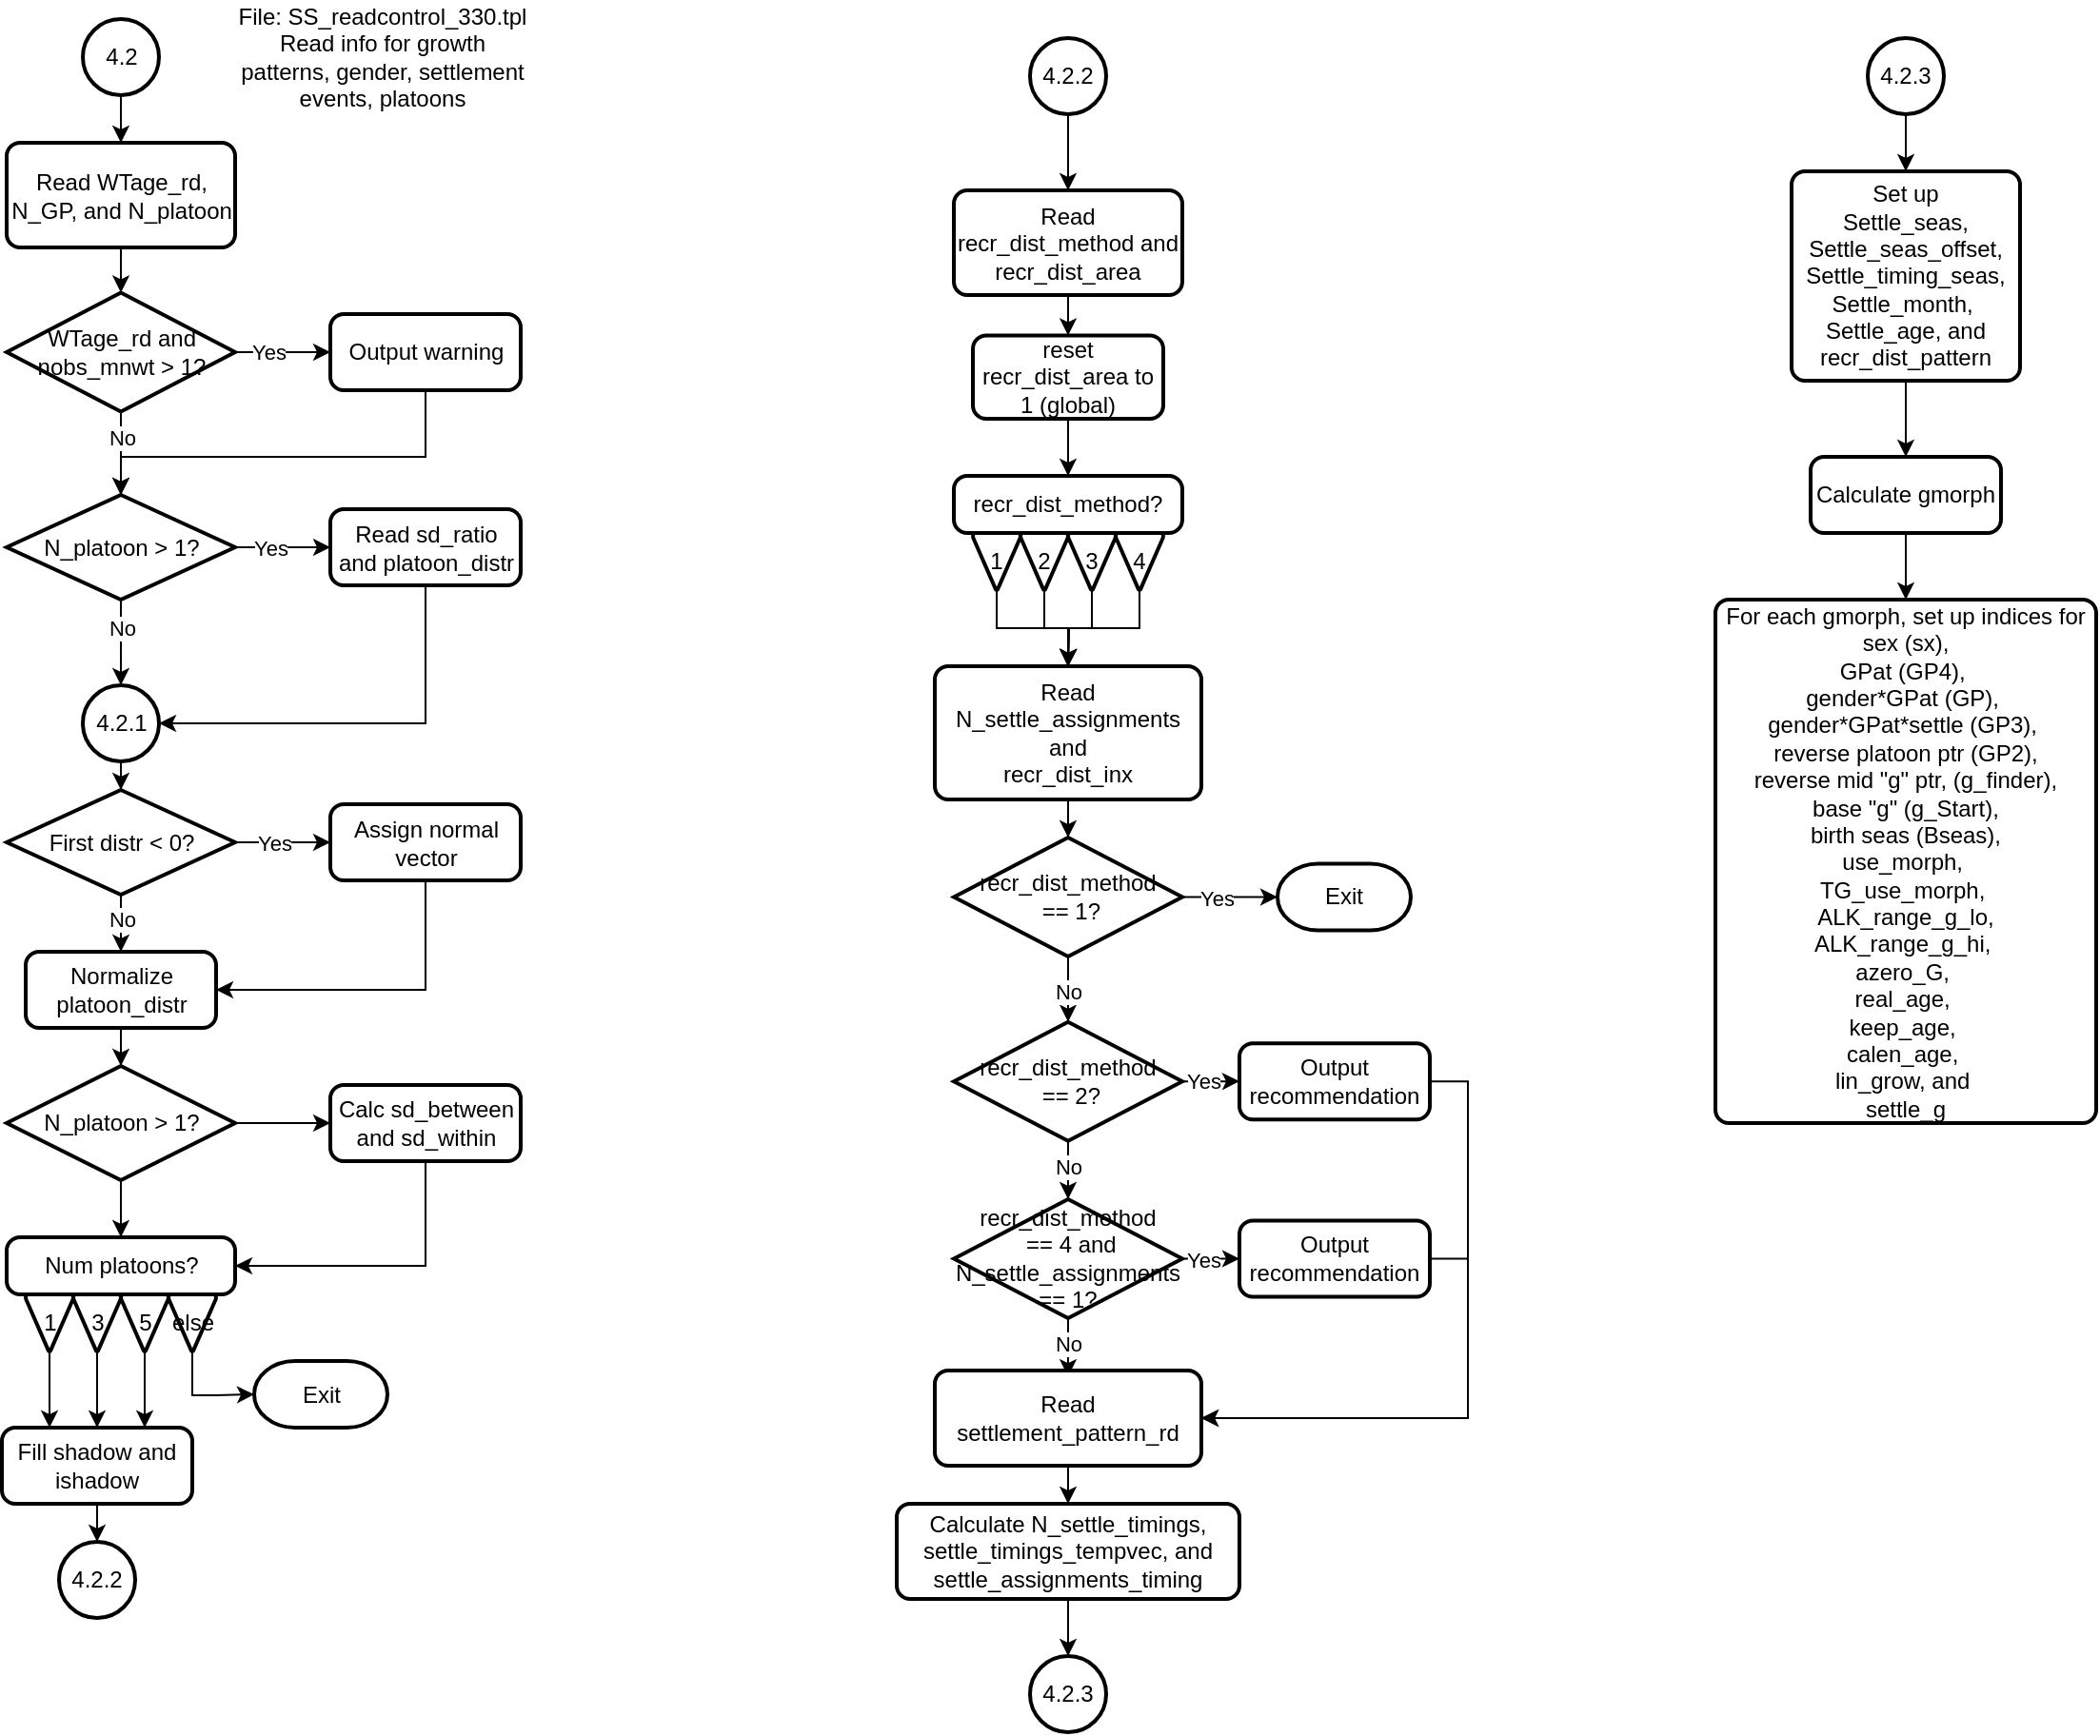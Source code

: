<mxfile version="13.9.9" type="device"><diagram id="pMQ_ktxbFYmPSP1dJz-g" name="Page-1"><mxGraphModel dx="236" dy="666" grid="1" gridSize="10" guides="1" tooltips="1" connect="1" arrows="1" fold="1" page="1" pageScale="1" pageWidth="850" pageHeight="1100" math="0" shadow="0"><root><mxCell id="0"/><mxCell id="1" parent="0"/><mxCell id="Vbi4pslGeBAqd3L0RzVf-1" style="edgeStyle=orthogonalEdgeStyle;rounded=0;orthogonalLoop=1;jettySize=auto;html=1;entryX=0.5;entryY=0;entryDx=0;entryDy=0;entryPerimeter=0;" parent="1" source="Vbi4pslGeBAqd3L0RzVf-2" target="Vbi4pslGeBAqd3L0RzVf-7" edge="1"><mxGeometry relative="1" as="geometry"/></mxCell><mxCell id="Vbi4pslGeBAqd3L0RzVf-2" value="Read WTage_rd, N_GP, and N_platoon" style="rounded=1;whiteSpace=wrap;html=1;absoluteArcSize=1;arcSize=14;strokeWidth=2;" parent="1" vertex="1"><mxGeometry x="922.5" y="215" width="120" height="55" as="geometry"/></mxCell><mxCell id="Vbi4pslGeBAqd3L0RzVf-3" style="edgeStyle=orthogonalEdgeStyle;rounded=0;orthogonalLoop=1;jettySize=auto;html=1;entryX=0;entryY=0.5;entryDx=0;entryDy=0;" parent="1" source="Vbi4pslGeBAqd3L0RzVf-7" target="Vbi4pslGeBAqd3L0RzVf-9" edge="1"><mxGeometry relative="1" as="geometry"/></mxCell><mxCell id="Vbi4pslGeBAqd3L0RzVf-4" value="Yes" style="edgeLabel;html=1;align=center;verticalAlign=middle;resizable=0;points=[];" parent="Vbi4pslGeBAqd3L0RzVf-3" vertex="1" connectable="0"><mxGeometry x="-0.297" relative="1" as="geometry"><mxPoint as="offset"/></mxGeometry></mxCell><mxCell id="Vbi4pslGeBAqd3L0RzVf-5" style="edgeStyle=orthogonalEdgeStyle;rounded=0;orthogonalLoop=1;jettySize=auto;html=1;" parent="1" source="Vbi4pslGeBAqd3L0RzVf-7" target="Vbi4pslGeBAqd3L0RzVf-14" edge="1"><mxGeometry relative="1" as="geometry"/></mxCell><mxCell id="Vbi4pslGeBAqd3L0RzVf-6" value="No" style="edgeLabel;html=1;align=center;verticalAlign=middle;resizable=0;points=[];" parent="Vbi4pslGeBAqd3L0RzVf-5" vertex="1" connectable="0"><mxGeometry x="0.158" y="-6" relative="1" as="geometry"><mxPoint x="6" y="-11.58" as="offset"/></mxGeometry></mxCell><mxCell id="Vbi4pslGeBAqd3L0RzVf-7" value="&lt;span&gt;WTage_rd and nobs_mnwt &amp;gt; 1?&lt;/span&gt;" style="strokeWidth=2;html=1;shape=mxgraph.flowchart.decision;whiteSpace=wrap;" parent="1" vertex="1"><mxGeometry x="922.5" y="293.75" width="120" height="62.5" as="geometry"/></mxCell><mxCell id="Vbi4pslGeBAqd3L0RzVf-8" style="edgeStyle=orthogonalEdgeStyle;rounded=0;orthogonalLoop=1;jettySize=auto;html=1;" parent="1" source="Vbi4pslGeBAqd3L0RzVf-9" target="Vbi4pslGeBAqd3L0RzVf-14" edge="1"><mxGeometry relative="1" as="geometry"><Array as="points"><mxPoint x="1142.5" y="380"/><mxPoint x="982.5" y="380"/></Array></mxGeometry></mxCell><mxCell id="Vbi4pslGeBAqd3L0RzVf-9" value="Output warning" style="rounded=1;whiteSpace=wrap;html=1;absoluteArcSize=1;arcSize=14;strokeWidth=2;" parent="1" vertex="1"><mxGeometry x="1092.5" y="305" width="100" height="40" as="geometry"/></mxCell><mxCell id="Vbi4pslGeBAqd3L0RzVf-10" style="edgeStyle=orthogonalEdgeStyle;rounded=0;orthogonalLoop=1;jettySize=auto;html=1;entryX=0;entryY=0.5;entryDx=0;entryDy=0;" parent="1" source="Vbi4pslGeBAqd3L0RzVf-14" target="Vbi4pslGeBAqd3L0RzVf-16" edge="1"><mxGeometry relative="1" as="geometry"><Array as="points"><mxPoint x="1072.5" y="428"/><mxPoint x="1072.5" y="428"/></Array></mxGeometry></mxCell><mxCell id="Vbi4pslGeBAqd3L0RzVf-11" value="Yes" style="edgeLabel;html=1;align=center;verticalAlign=middle;resizable=0;points=[];" parent="Vbi4pslGeBAqd3L0RzVf-10" vertex="1" connectable="0"><mxGeometry x="-0.2" y="-2" relative="1" as="geometry"><mxPoint x="-2" y="-2" as="offset"/></mxGeometry></mxCell><mxCell id="Vbi4pslGeBAqd3L0RzVf-12" style="edgeStyle=orthogonalEdgeStyle;rounded=0;orthogonalLoop=1;jettySize=auto;html=1;entryX=0.5;entryY=0;entryDx=0;entryDy=0;entryPerimeter=0;" parent="1" source="Vbi4pslGeBAqd3L0RzVf-14" target="Vbi4pslGeBAqd3L0RzVf-18" edge="1"><mxGeometry relative="1" as="geometry"/></mxCell><mxCell id="Vbi4pslGeBAqd3L0RzVf-13" value="No" style="edgeLabel;html=1;align=center;verticalAlign=middle;resizable=0;points=[];" parent="Vbi4pslGeBAqd3L0RzVf-12" vertex="1" connectable="0"><mxGeometry x="0.2" y="-3" relative="1" as="geometry"><mxPoint x="3" y="-12" as="offset"/></mxGeometry></mxCell><mxCell id="Vbi4pslGeBAqd3L0RzVf-14" value="&lt;span&gt;N_platoon &amp;gt; 1?&lt;/span&gt;" style="strokeWidth=2;html=1;shape=mxgraph.flowchart.decision;whiteSpace=wrap;" parent="1" vertex="1"><mxGeometry x="922.5" y="400" width="120" height="55" as="geometry"/></mxCell><mxCell id="Vbi4pslGeBAqd3L0RzVf-15" style="edgeStyle=orthogonalEdgeStyle;rounded=0;orthogonalLoop=1;jettySize=auto;html=1;entryX=1;entryY=0.5;entryDx=0;entryDy=0;entryPerimeter=0;" parent="1" source="Vbi4pslGeBAqd3L0RzVf-16" target="Vbi4pslGeBAqd3L0RzVf-18" edge="1"><mxGeometry relative="1" as="geometry"><Array as="points"><mxPoint x="1142.5" y="520"/></Array></mxGeometry></mxCell><mxCell id="Vbi4pslGeBAqd3L0RzVf-16" value="Read sd_ratio and platoon_distr" style="rounded=1;whiteSpace=wrap;html=1;absoluteArcSize=1;arcSize=14;strokeWidth=2;" parent="1" vertex="1"><mxGeometry x="1092.5" y="407.5" width="100" height="40" as="geometry"/></mxCell><mxCell id="Vbi4pslGeBAqd3L0RzVf-17" style="edgeStyle=orthogonalEdgeStyle;rounded=0;orthogonalLoop=1;jettySize=auto;html=1;entryX=0.5;entryY=0;entryDx=0;entryDy=0;entryPerimeter=0;" parent="1" source="Vbi4pslGeBAqd3L0RzVf-18" target="Vbi4pslGeBAqd3L0RzVf-25" edge="1"><mxGeometry relative="1" as="geometry"/></mxCell><mxCell id="Vbi4pslGeBAqd3L0RzVf-18" value="4.2.1" style="strokeWidth=2;html=1;shape=mxgraph.flowchart.start_2;whiteSpace=wrap;" parent="1" vertex="1"><mxGeometry x="962.5" y="500" width="40" height="40" as="geometry"/></mxCell><mxCell id="Vbi4pslGeBAqd3L0RzVf-19" style="edgeStyle=orthogonalEdgeStyle;rounded=0;orthogonalLoop=1;jettySize=auto;html=1;" parent="1" source="Vbi4pslGeBAqd3L0RzVf-20" target="Vbi4pslGeBAqd3L0RzVf-2" edge="1"><mxGeometry relative="1" as="geometry"/></mxCell><mxCell id="Vbi4pslGeBAqd3L0RzVf-20" value="4.2" style="strokeWidth=2;html=1;shape=mxgraph.flowchart.start_2;whiteSpace=wrap;" parent="1" vertex="1"><mxGeometry x="962.5" y="150" width="40" height="40" as="geometry"/></mxCell><mxCell id="Vbi4pslGeBAqd3L0RzVf-21" style="edgeStyle=orthogonalEdgeStyle;rounded=0;orthogonalLoop=1;jettySize=auto;html=1;entryX=0;entryY=0.5;entryDx=0;entryDy=0;" parent="1" source="Vbi4pslGeBAqd3L0RzVf-25" target="Vbi4pslGeBAqd3L0RzVf-27" edge="1"><mxGeometry relative="1" as="geometry"/></mxCell><mxCell id="Vbi4pslGeBAqd3L0RzVf-22" value="Yes" style="edgeLabel;html=1;align=center;verticalAlign=middle;resizable=0;points=[];" parent="Vbi4pslGeBAqd3L0RzVf-21" vertex="1" connectable="0"><mxGeometry x="0.2" y="3" relative="1" as="geometry"><mxPoint x="-10" y="3" as="offset"/></mxGeometry></mxCell><mxCell id="Vbi4pslGeBAqd3L0RzVf-23" style="edgeStyle=orthogonalEdgeStyle;rounded=0;orthogonalLoop=1;jettySize=auto;html=1;entryX=0.5;entryY=0;entryDx=0;entryDy=0;" parent="1" source="Vbi4pslGeBAqd3L0RzVf-25" target="Vbi4pslGeBAqd3L0RzVf-29" edge="1"><mxGeometry relative="1" as="geometry"/></mxCell><mxCell id="Vbi4pslGeBAqd3L0RzVf-24" value="No" style="edgeLabel;html=1;align=center;verticalAlign=middle;resizable=0;points=[];" parent="Vbi4pslGeBAqd3L0RzVf-23" vertex="1" connectable="0"><mxGeometry x="0.477" relative="1" as="geometry"><mxPoint y="-4.64" as="offset"/></mxGeometry></mxCell><mxCell id="Vbi4pslGeBAqd3L0RzVf-25" value="&lt;span&gt;First distr &amp;lt; 0?&lt;/span&gt;" style="strokeWidth=2;html=1;shape=mxgraph.flowchart.decision;whiteSpace=wrap;" parent="1" vertex="1"><mxGeometry x="922.5" y="555" width="120" height="55" as="geometry"/></mxCell><mxCell id="Vbi4pslGeBAqd3L0RzVf-26" style="edgeStyle=orthogonalEdgeStyle;rounded=0;orthogonalLoop=1;jettySize=auto;html=1;" parent="1" source="Vbi4pslGeBAqd3L0RzVf-27" target="Vbi4pslGeBAqd3L0RzVf-29" edge="1"><mxGeometry relative="1" as="geometry"><Array as="points"><mxPoint x="1142.5" y="660"/></Array></mxGeometry></mxCell><mxCell id="Vbi4pslGeBAqd3L0RzVf-27" value="Assign normal vector" style="rounded=1;whiteSpace=wrap;html=1;absoluteArcSize=1;arcSize=14;strokeWidth=2;" parent="1" vertex="1"><mxGeometry x="1092.5" y="562.5" width="100" height="40" as="geometry"/></mxCell><mxCell id="Vbi4pslGeBAqd3L0RzVf-28" style="edgeStyle=orthogonalEdgeStyle;rounded=0;orthogonalLoop=1;jettySize=auto;html=1;entryX=0.5;entryY=0;entryDx=0;entryDy=0;entryPerimeter=0;" parent="1" source="Vbi4pslGeBAqd3L0RzVf-29" target="Vbi4pslGeBAqd3L0RzVf-32" edge="1"><mxGeometry relative="1" as="geometry"/></mxCell><mxCell id="Vbi4pslGeBAqd3L0RzVf-29" value="Normalize platoon_distr" style="rounded=1;whiteSpace=wrap;html=1;absoluteArcSize=1;arcSize=14;strokeWidth=2;" parent="1" vertex="1"><mxGeometry x="932.5" y="640" width="100" height="40" as="geometry"/></mxCell><mxCell id="Vbi4pslGeBAqd3L0RzVf-30" style="edgeStyle=orthogonalEdgeStyle;rounded=0;orthogonalLoop=1;jettySize=auto;html=1;entryX=0.5;entryY=0;entryDx=0;entryDy=0;" parent="1" source="Vbi4pslGeBAqd3L0RzVf-32" target="Vbi4pslGeBAqd3L0RzVf-40" edge="1"><mxGeometry relative="1" as="geometry"/></mxCell><mxCell id="Vbi4pslGeBAqd3L0RzVf-31" style="edgeStyle=orthogonalEdgeStyle;rounded=0;orthogonalLoop=1;jettySize=auto;html=1;entryX=0;entryY=0.5;entryDx=0;entryDy=0;" parent="1" source="Vbi4pslGeBAqd3L0RzVf-32" target="Vbi4pslGeBAqd3L0RzVf-45" edge="1"><mxGeometry relative="1" as="geometry"/></mxCell><mxCell id="Vbi4pslGeBAqd3L0RzVf-32" value="&lt;span&gt;N_platoon &amp;gt; 1?&lt;/span&gt;" style="strokeWidth=2;html=1;shape=mxgraph.flowchart.decision;whiteSpace=wrap;" parent="1" vertex="1"><mxGeometry x="922.5" y="700" width="120" height="60" as="geometry"/></mxCell><mxCell id="Vbi4pslGeBAqd3L0RzVf-33" value="Exit" style="strokeWidth=2;html=1;shape=mxgraph.flowchart.terminator;whiteSpace=wrap;" parent="1" vertex="1"><mxGeometry x="1052.5" y="855" width="70" height="35" as="geometry"/></mxCell><mxCell id="Vbi4pslGeBAqd3L0RzVf-34" value="" style="group" parent="1" vertex="1" connectable="0"><mxGeometry x="932.5" y="790" width="110" height="90" as="geometry"/></mxCell><mxCell id="Vbi4pslGeBAqd3L0RzVf-35" value="" style="group" parent="Vbi4pslGeBAqd3L0RzVf-34" vertex="1" connectable="0"><mxGeometry x="-10" width="120" height="80" as="geometry"/></mxCell><mxCell id="Vbi4pslGeBAqd3L0RzVf-36" value="1" style="strokeWidth=2;html=1;shape=mxgraph.flowchart.merge_or_storage;whiteSpace=wrap;" parent="Vbi4pslGeBAqd3L0RzVf-35" vertex="1"><mxGeometry x="10" y="30" width="25" height="30" as="geometry"/></mxCell><mxCell id="Vbi4pslGeBAqd3L0RzVf-37" value="3" style="strokeWidth=2;html=1;shape=mxgraph.flowchart.merge_or_storage;whiteSpace=wrap;" parent="Vbi4pslGeBAqd3L0RzVf-35" vertex="1"><mxGeometry x="35" y="30" width="25" height="30" as="geometry"/></mxCell><mxCell id="Vbi4pslGeBAqd3L0RzVf-38" value="5" style="strokeWidth=2;html=1;shape=mxgraph.flowchart.merge_or_storage;whiteSpace=wrap;" parent="Vbi4pslGeBAqd3L0RzVf-35" vertex="1"><mxGeometry x="60" y="30" width="25" height="30" as="geometry"/></mxCell><mxCell id="Vbi4pslGeBAqd3L0RzVf-39" value="else" style="strokeWidth=2;html=1;shape=mxgraph.flowchart.merge_or_storage;whiteSpace=wrap;" parent="Vbi4pslGeBAqd3L0RzVf-35" vertex="1"><mxGeometry x="85" y="30" width="25" height="30" as="geometry"/></mxCell><mxCell id="Vbi4pslGeBAqd3L0RzVf-40" value="Num platoons?" style="rounded=1;whiteSpace=wrap;html=1;absoluteArcSize=1;arcSize=14;strokeWidth=2;" parent="Vbi4pslGeBAqd3L0RzVf-35" vertex="1"><mxGeometry width="120" height="30" as="geometry"/></mxCell><mxCell id="Vbi4pslGeBAqd3L0RzVf-41" style="edgeStyle=orthogonalEdgeStyle;rounded=0;orthogonalLoop=1;jettySize=auto;html=1;entryX=0.5;entryY=0;entryDx=0;entryDy=0;entryPerimeter=0;" parent="1" source="Vbi4pslGeBAqd3L0RzVf-42" target="Vbi4pslGeBAqd3L0RzVf-43" edge="1"><mxGeometry relative="1" as="geometry"/></mxCell><mxCell id="Vbi4pslGeBAqd3L0RzVf-42" value="Fill shadow and ishadow" style="rounded=1;whiteSpace=wrap;html=1;absoluteArcSize=1;arcSize=14;strokeWidth=2;" parent="1" vertex="1"><mxGeometry x="920" y="890" width="100" height="40" as="geometry"/></mxCell><mxCell id="Vbi4pslGeBAqd3L0RzVf-43" value="4.2.2" style="strokeWidth=2;html=1;shape=mxgraph.flowchart.start_2;whiteSpace=wrap;" parent="1" vertex="1"><mxGeometry x="950" y="950" width="40" height="40" as="geometry"/></mxCell><mxCell id="Vbi4pslGeBAqd3L0RzVf-44" style="edgeStyle=orthogonalEdgeStyle;rounded=0;orthogonalLoop=1;jettySize=auto;html=1;entryX=1;entryY=0.5;entryDx=0;entryDy=0;" parent="1" source="Vbi4pslGeBAqd3L0RzVf-45" target="Vbi4pslGeBAqd3L0RzVf-40" edge="1"><mxGeometry relative="1" as="geometry"><Array as="points"><mxPoint x="1142.5" y="805"/></Array></mxGeometry></mxCell><mxCell id="Vbi4pslGeBAqd3L0RzVf-45" value="Calc sd_between and sd_within" style="rounded=1;whiteSpace=wrap;html=1;absoluteArcSize=1;arcSize=14;strokeWidth=2;" parent="1" vertex="1"><mxGeometry x="1092.5" y="710" width="100" height="40" as="geometry"/></mxCell><mxCell id="Vbi4pslGeBAqd3L0RzVf-46" style="edgeStyle=orthogonalEdgeStyle;rounded=0;orthogonalLoop=1;jettySize=auto;html=1;entryX=0.25;entryY=0;entryDx=0;entryDy=0;" parent="1" source="Vbi4pslGeBAqd3L0RzVf-36" target="Vbi4pslGeBAqd3L0RzVf-42" edge="1"><mxGeometry relative="1" as="geometry"/></mxCell><mxCell id="Vbi4pslGeBAqd3L0RzVf-47" style="edgeStyle=orthogonalEdgeStyle;rounded=0;orthogonalLoop=1;jettySize=auto;html=1;" parent="1" source="Vbi4pslGeBAqd3L0RzVf-37" target="Vbi4pslGeBAqd3L0RzVf-42" edge="1"><mxGeometry relative="1" as="geometry"/></mxCell><mxCell id="Vbi4pslGeBAqd3L0RzVf-48" style="edgeStyle=orthogonalEdgeStyle;rounded=0;orthogonalLoop=1;jettySize=auto;html=1;entryX=0.75;entryY=0;entryDx=0;entryDy=0;" parent="1" source="Vbi4pslGeBAqd3L0RzVf-38" target="Vbi4pslGeBAqd3L0RzVf-42" edge="1"><mxGeometry relative="1" as="geometry"/></mxCell><mxCell id="Vbi4pslGeBAqd3L0RzVf-49" style="edgeStyle=orthogonalEdgeStyle;rounded=0;orthogonalLoop=1;jettySize=auto;html=1;entryX=0;entryY=0.5;entryDx=0;entryDy=0;entryPerimeter=0;" parent="1" source="Vbi4pslGeBAqd3L0RzVf-39" target="Vbi4pslGeBAqd3L0RzVf-33" edge="1"><mxGeometry relative="1" as="geometry"><Array as="points"><mxPoint x="1020.5" y="873"/><mxPoint x="1032.5" y="873"/></Array></mxGeometry></mxCell><mxCell id="StFH6bYjB57cEFj2PVid-21" style="edgeStyle=orthogonalEdgeStyle;rounded=0;orthogonalLoop=1;jettySize=auto;html=1;entryX=0.5;entryY=0;entryDx=0;entryDy=0;" parent="1" source="Vbi4pslGeBAqd3L0RzVf-95" target="StFH6bYjB57cEFj2PVid-1" edge="1"><mxGeometry relative="1" as="geometry"/></mxCell><mxCell id="Vbi4pslGeBAqd3L0RzVf-95" value="4.2.2" style="strokeWidth=2;html=1;shape=mxgraph.flowchart.start_2;whiteSpace=wrap;" parent="1" vertex="1"><mxGeometry x="1460" y="160" width="40" height="40" as="geometry"/></mxCell><mxCell id="StFH6bYjB57cEFj2PVid-22" style="edgeStyle=orthogonalEdgeStyle;rounded=0;orthogonalLoop=1;jettySize=auto;html=1;" parent="1" source="StFH6bYjB57cEFj2PVid-1" target="StFH6bYjB57cEFj2PVid-2" edge="1"><mxGeometry relative="1" as="geometry"/></mxCell><mxCell id="StFH6bYjB57cEFj2PVid-1" value="Read recr_dist_method and recr_dist_area" style="rounded=1;whiteSpace=wrap;html=1;absoluteArcSize=1;arcSize=14;strokeWidth=2;" parent="1" vertex="1"><mxGeometry x="1420" y="240" width="120" height="55" as="geometry"/></mxCell><mxCell id="StFH6bYjB57cEFj2PVid-23" style="edgeStyle=orthogonalEdgeStyle;rounded=0;orthogonalLoop=1;jettySize=auto;html=1;" parent="1" source="StFH6bYjB57cEFj2PVid-2" target="StFH6bYjB57cEFj2PVid-10" edge="1"><mxGeometry relative="1" as="geometry"/></mxCell><mxCell id="StFH6bYjB57cEFj2PVid-2" value="reset recr_dist_area to 1 (global)" style="rounded=1;whiteSpace=wrap;html=1;absoluteArcSize=1;arcSize=14;strokeWidth=2;" parent="1" vertex="1"><mxGeometry x="1430" y="316.25" width="100" height="43.75" as="geometry"/></mxCell><mxCell id="StFH6bYjB57cEFj2PVid-4" value="" style="group" parent="1" vertex="1" connectable="0"><mxGeometry x="1432.5" y="390" width="110" height="90" as="geometry"/></mxCell><mxCell id="StFH6bYjB57cEFj2PVid-5" value="" style="group" parent="StFH6bYjB57cEFj2PVid-4" vertex="1" connectable="0"><mxGeometry x="-12.5" width="120" height="80" as="geometry"/></mxCell><mxCell id="StFH6bYjB57cEFj2PVid-6" value="1" style="strokeWidth=2;html=1;shape=mxgraph.flowchart.merge_or_storage;whiteSpace=wrap;" parent="StFH6bYjB57cEFj2PVid-5" vertex="1"><mxGeometry x="10" y="30" width="25" height="30" as="geometry"/></mxCell><mxCell id="StFH6bYjB57cEFj2PVid-7" value="2" style="strokeWidth=2;html=1;shape=mxgraph.flowchart.merge_or_storage;whiteSpace=wrap;" parent="StFH6bYjB57cEFj2PVid-5" vertex="1"><mxGeometry x="35" y="30" width="25" height="30" as="geometry"/></mxCell><mxCell id="StFH6bYjB57cEFj2PVid-8" value="3" style="strokeWidth=2;html=1;shape=mxgraph.flowchart.merge_or_storage;whiteSpace=wrap;" parent="StFH6bYjB57cEFj2PVid-5" vertex="1"><mxGeometry x="60" y="30" width="25" height="30" as="geometry"/></mxCell><mxCell id="StFH6bYjB57cEFj2PVid-9" value="4" style="strokeWidth=2;html=1;shape=mxgraph.flowchart.merge_or_storage;whiteSpace=wrap;" parent="StFH6bYjB57cEFj2PVid-5" vertex="1"><mxGeometry x="85" y="30" width="25" height="30" as="geometry"/></mxCell><mxCell id="StFH6bYjB57cEFj2PVid-10" value="recr_dist_method?" style="rounded=1;whiteSpace=wrap;html=1;absoluteArcSize=1;arcSize=14;strokeWidth=2;" parent="StFH6bYjB57cEFj2PVid-5" vertex="1"><mxGeometry width="120" height="30" as="geometry"/></mxCell><mxCell id="StFH6bYjB57cEFj2PVid-32" style="edgeStyle=orthogonalEdgeStyle;rounded=0;orthogonalLoop=1;jettySize=auto;html=1;" parent="1" source="StFH6bYjB57cEFj2PVid-11" target="StFH6bYjB57cEFj2PVid-28" edge="1"><mxGeometry relative="1" as="geometry"/></mxCell><mxCell id="StFH6bYjB57cEFj2PVid-11" value="Read N_settle_assignments and&lt;br&gt;recr_dist_inx" style="rounded=1;whiteSpace=wrap;html=1;absoluteArcSize=1;arcSize=14;strokeWidth=2;" parent="1" vertex="1"><mxGeometry x="1410" y="490" width="140" height="70" as="geometry"/></mxCell><mxCell id="StFH6bYjB57cEFj2PVid-17" style="edgeStyle=orthogonalEdgeStyle;rounded=0;orthogonalLoop=1;jettySize=auto;html=1;entryX=0.5;entryY=0;entryDx=0;entryDy=0;" parent="1" source="StFH6bYjB57cEFj2PVid-6" target="StFH6bYjB57cEFj2PVid-11" edge="1"><mxGeometry relative="1" as="geometry"/></mxCell><mxCell id="StFH6bYjB57cEFj2PVid-18" style="edgeStyle=orthogonalEdgeStyle;rounded=0;orthogonalLoop=1;jettySize=auto;html=1;" parent="1" source="StFH6bYjB57cEFj2PVid-7" edge="1"><mxGeometry relative="1" as="geometry"><mxPoint x="1480" y="490" as="targetPoint"/></mxGeometry></mxCell><mxCell id="StFH6bYjB57cEFj2PVid-19" style="edgeStyle=orthogonalEdgeStyle;rounded=0;orthogonalLoop=1;jettySize=auto;html=1;" parent="1" source="StFH6bYjB57cEFj2PVid-8" edge="1"><mxGeometry relative="1" as="geometry"><mxPoint x="1480" y="490" as="targetPoint"/></mxGeometry></mxCell><mxCell id="StFH6bYjB57cEFj2PVid-20" style="edgeStyle=orthogonalEdgeStyle;rounded=0;orthogonalLoop=1;jettySize=auto;html=1;" parent="1" source="StFH6bYjB57cEFj2PVid-9" edge="1"><mxGeometry relative="1" as="geometry"><mxPoint x="1480" y="490" as="targetPoint"/><Array as="points"><mxPoint x="1518" y="470"/><mxPoint x="1480" y="470"/></Array></mxGeometry></mxCell><mxCell id="StFH6bYjB57cEFj2PVid-24" style="edgeStyle=orthogonalEdgeStyle;rounded=0;orthogonalLoop=1;jettySize=auto;html=1;entryX=0;entryY=0.5;entryDx=0;entryDy=0;" parent="1" source="StFH6bYjB57cEFj2PVid-28" edge="1"><mxGeometry relative="1" as="geometry"><mxPoint x="1590" y="611.25" as="targetPoint"/></mxGeometry></mxCell><mxCell id="StFH6bYjB57cEFj2PVid-25" value="Yes" style="edgeLabel;html=1;align=center;verticalAlign=middle;resizable=0;points=[];" parent="StFH6bYjB57cEFj2PVid-24" vertex="1" connectable="0"><mxGeometry x="-0.297" relative="1" as="geometry"><mxPoint as="offset"/></mxGeometry></mxCell><mxCell id="StFH6bYjB57cEFj2PVid-26" style="edgeStyle=orthogonalEdgeStyle;rounded=0;orthogonalLoop=1;jettySize=auto;html=1;entryX=0.5;entryY=0;entryDx=0;entryDy=0;entryPerimeter=0;" parent="1" source="StFH6bYjB57cEFj2PVid-28" target="StFH6bYjB57cEFj2PVid-44" edge="1"><mxGeometry relative="1" as="geometry"><mxPoint x="1480" y="686.25" as="targetPoint"/></mxGeometry></mxCell><mxCell id="StFH6bYjB57cEFj2PVid-27" value="No" style="edgeLabel;html=1;align=center;verticalAlign=middle;resizable=0;points=[];" parent="StFH6bYjB57cEFj2PVid-26" vertex="1" connectable="0"><mxGeometry x="0.158" y="-6" relative="1" as="geometry"><mxPoint x="6" y="2.55" as="offset"/></mxGeometry></mxCell><mxCell id="StFH6bYjB57cEFj2PVid-28" value="&lt;span&gt;recr_dist_method&lt;br&gt;&amp;nbsp;== 1?&lt;/span&gt;" style="strokeWidth=2;html=1;shape=mxgraph.flowchart.decision;whiteSpace=wrap;" parent="1" vertex="1"><mxGeometry x="1420" y="580" width="120" height="62.5" as="geometry"/></mxCell><mxCell id="StFH6bYjB57cEFj2PVid-31" value="Exit" style="strokeWidth=2;html=1;shape=mxgraph.flowchart.terminator;whiteSpace=wrap;" parent="1" vertex="1"><mxGeometry x="1590" y="593.75" width="70" height="35" as="geometry"/></mxCell><mxCell id="StFH6bYjB57cEFj2PVid-66" style="edgeStyle=orthogonalEdgeStyle;rounded=0;orthogonalLoop=1;jettySize=auto;html=1;entryX=1;entryY=0.5;entryDx=0;entryDy=0;" parent="1" source="StFH6bYjB57cEFj2PVid-38" target="StFH6bYjB57cEFj2PVid-58" edge="1"><mxGeometry relative="1" as="geometry"><Array as="points"><mxPoint x="1690" y="708"/><mxPoint x="1690" y="885"/></Array></mxGeometry></mxCell><mxCell id="StFH6bYjB57cEFj2PVid-38" value="Output recommendation" style="rounded=1;whiteSpace=wrap;html=1;absoluteArcSize=1;arcSize=14;strokeWidth=2;" parent="1" vertex="1"><mxGeometry x="1570" y="688.13" width="100" height="40" as="geometry"/></mxCell><mxCell id="StFH6bYjB57cEFj2PVid-40" style="edgeStyle=orthogonalEdgeStyle;rounded=0;orthogonalLoop=1;jettySize=auto;html=1;" parent="1" source="StFH6bYjB57cEFj2PVid-44" edge="1"><mxGeometry relative="1" as="geometry"><mxPoint x="1570" y="708" as="targetPoint"/></mxGeometry></mxCell><mxCell id="StFH6bYjB57cEFj2PVid-41" value="Yes" style="edgeLabel;html=1;align=center;verticalAlign=middle;resizable=0;points=[];" parent="StFH6bYjB57cEFj2PVid-40" vertex="1" connectable="0"><mxGeometry x="-0.297" relative="1" as="geometry"><mxPoint as="offset"/></mxGeometry></mxCell><mxCell id="StFH6bYjB57cEFj2PVid-42" style="edgeStyle=orthogonalEdgeStyle;rounded=0;orthogonalLoop=1;jettySize=auto;html=1;" parent="1" source="StFH6bYjB57cEFj2PVid-44" edge="1"><mxGeometry relative="1" as="geometry"><mxPoint x="1480" y="770" as="targetPoint"/></mxGeometry></mxCell><mxCell id="StFH6bYjB57cEFj2PVid-43" value="No" style="edgeLabel;html=1;align=center;verticalAlign=middle;resizable=0;points=[];" parent="StFH6bYjB57cEFj2PVid-42" vertex="1" connectable="0"><mxGeometry x="0.158" y="-6" relative="1" as="geometry"><mxPoint x="6" y="-4.62" as="offset"/></mxGeometry></mxCell><mxCell id="StFH6bYjB57cEFj2PVid-44" value="&lt;span&gt;recr_dist_method&lt;br&gt;&amp;nbsp;== 2?&lt;/span&gt;" style="strokeWidth=2;html=1;shape=mxgraph.flowchart.decision;whiteSpace=wrap;" parent="1" vertex="1"><mxGeometry x="1420" y="676.88" width="120" height="62.5" as="geometry"/></mxCell><mxCell id="StFH6bYjB57cEFj2PVid-67" style="edgeStyle=orthogonalEdgeStyle;rounded=0;orthogonalLoop=1;jettySize=auto;html=1;entryX=1;entryY=0.5;entryDx=0;entryDy=0;" parent="1" source="StFH6bYjB57cEFj2PVid-52" target="StFH6bYjB57cEFj2PVid-58" edge="1"><mxGeometry relative="1" as="geometry"><Array as="points"><mxPoint x="1690" y="801"/><mxPoint x="1690" y="885"/></Array></mxGeometry></mxCell><mxCell id="StFH6bYjB57cEFj2PVid-52" value="Output recommendation" style="rounded=1;whiteSpace=wrap;html=1;absoluteArcSize=1;arcSize=14;strokeWidth=2;" parent="1" vertex="1"><mxGeometry x="1570" y="781.25" width="100" height="40" as="geometry"/></mxCell><mxCell id="StFH6bYjB57cEFj2PVid-53" style="edgeStyle=orthogonalEdgeStyle;rounded=0;orthogonalLoop=1;jettySize=auto;html=1;" parent="1" source="StFH6bYjB57cEFj2PVid-57" target="StFH6bYjB57cEFj2PVid-52" edge="1"><mxGeometry relative="1" as="geometry"><mxPoint x="1565" y="801" as="targetPoint"/></mxGeometry></mxCell><mxCell id="StFH6bYjB57cEFj2PVid-54" value="Yes" style="edgeLabel;html=1;align=center;verticalAlign=middle;resizable=0;points=[];" parent="StFH6bYjB57cEFj2PVid-53" vertex="1" connectable="0"><mxGeometry x="-0.297" relative="1" as="geometry"><mxPoint as="offset"/></mxGeometry></mxCell><mxCell id="StFH6bYjB57cEFj2PVid-55" style="edgeStyle=orthogonalEdgeStyle;rounded=0;orthogonalLoop=1;jettySize=auto;html=1;" parent="1" source="StFH6bYjB57cEFj2PVid-57" edge="1"><mxGeometry relative="1" as="geometry"><mxPoint x="1480" y="863.12" as="targetPoint"/></mxGeometry></mxCell><mxCell id="StFH6bYjB57cEFj2PVid-56" value="No" style="edgeLabel;html=1;align=center;verticalAlign=middle;resizable=0;points=[];" parent="StFH6bYjB57cEFj2PVid-55" vertex="1" connectable="0"><mxGeometry x="0.158" y="-6" relative="1" as="geometry"><mxPoint x="6" y="-4.62" as="offset"/></mxGeometry></mxCell><mxCell id="StFH6bYjB57cEFj2PVid-57" value="&lt;span&gt;recr_dist_method&lt;br&gt;&amp;nbsp;== 4 and N_settle_assignments == 1?&lt;/span&gt;" style="strokeWidth=2;html=1;shape=mxgraph.flowchart.decision;whiteSpace=wrap;" parent="1" vertex="1"><mxGeometry x="1420" y="770" width="120" height="62.5" as="geometry"/></mxCell><mxCell id="StFH6bYjB57cEFj2PVid-62" style="edgeStyle=orthogonalEdgeStyle;rounded=0;orthogonalLoop=1;jettySize=auto;html=1;entryX=0.5;entryY=0;entryDx=0;entryDy=0;" parent="1" source="StFH6bYjB57cEFj2PVid-58" target="StFH6bYjB57cEFj2PVid-59" edge="1"><mxGeometry relative="1" as="geometry"/></mxCell><mxCell id="StFH6bYjB57cEFj2PVid-58" value="Read settlement_pattern_rd" style="rounded=1;whiteSpace=wrap;html=1;absoluteArcSize=1;arcSize=14;strokeWidth=2;" parent="1" vertex="1"><mxGeometry x="1410" y="860" width="140" height="50" as="geometry"/></mxCell><mxCell id="StFH6bYjB57cEFj2PVid-61" style="edgeStyle=orthogonalEdgeStyle;rounded=0;orthogonalLoop=1;jettySize=auto;html=1;" parent="1" source="StFH6bYjB57cEFj2PVid-59" target="StFH6bYjB57cEFj2PVid-60" edge="1"><mxGeometry relative="1" as="geometry"/></mxCell><mxCell id="StFH6bYjB57cEFj2PVid-59" value="Calculate N_settle_timings, settle_timings_tempvec, and settle_assignments_timing" style="rounded=1;whiteSpace=wrap;html=1;absoluteArcSize=1;arcSize=14;strokeWidth=2;" parent="1" vertex="1"><mxGeometry x="1390" y="930" width="180" height="50" as="geometry"/></mxCell><mxCell id="StFH6bYjB57cEFj2PVid-60" value="4.2.3" style="strokeWidth=2;html=1;shape=mxgraph.flowchart.start_2;whiteSpace=wrap;" parent="1" vertex="1"><mxGeometry x="1460" y="1010" width="40" height="40" as="geometry"/></mxCell><mxCell id="StFH6bYjB57cEFj2PVid-69" style="edgeStyle=orthogonalEdgeStyle;rounded=0;orthogonalLoop=1;jettySize=auto;html=1;" parent="1" source="StFH6bYjB57cEFj2PVid-63" target="StFH6bYjB57cEFj2PVid-68" edge="1"><mxGeometry relative="1" as="geometry"/></mxCell><mxCell id="StFH6bYjB57cEFj2PVid-63" value="4.2.3" style="strokeWidth=2;html=1;shape=mxgraph.flowchart.start_2;whiteSpace=wrap;" parent="1" vertex="1"><mxGeometry x="1900" y="160" width="40" height="40" as="geometry"/></mxCell><mxCell id="StFH6bYjB57cEFj2PVid-71" style="edgeStyle=orthogonalEdgeStyle;rounded=0;orthogonalLoop=1;jettySize=auto;html=1;entryX=0.5;entryY=0;entryDx=0;entryDy=0;" parent="1" source="StFH6bYjB57cEFj2PVid-68" target="StFH6bYjB57cEFj2PVid-70" edge="1"><mxGeometry relative="1" as="geometry"/></mxCell><mxCell id="StFH6bYjB57cEFj2PVid-68" value="Set up &lt;br&gt;Settle_seas, Settle_seas_offset, Settle_timing_seas,&lt;br&gt;Settle_month,&amp;nbsp;&lt;br&gt;Settle_age, and&lt;br&gt;recr_dist_pattern" style="rounded=1;whiteSpace=wrap;html=1;absoluteArcSize=1;arcSize=14;strokeWidth=2;" parent="1" vertex="1"><mxGeometry x="1860" y="230" width="120" height="110" as="geometry"/></mxCell><mxCell id="StFH6bYjB57cEFj2PVid-73" style="edgeStyle=orthogonalEdgeStyle;rounded=0;orthogonalLoop=1;jettySize=auto;html=1;" parent="1" source="StFH6bYjB57cEFj2PVid-70" target="StFH6bYjB57cEFj2PVid-72" edge="1"><mxGeometry relative="1" as="geometry"/></mxCell><mxCell id="StFH6bYjB57cEFj2PVid-70" value="Calculate gmorph" style="rounded=1;whiteSpace=wrap;html=1;absoluteArcSize=1;arcSize=14;strokeWidth=2;" parent="1" vertex="1"><mxGeometry x="1870" y="380" width="100" height="40" as="geometry"/></mxCell><mxCell id="StFH6bYjB57cEFj2PVid-72" value="For each gmorph, set up indices for&lt;br&gt;sex (sx), &lt;br&gt;GPat (GP4),&amp;nbsp;&lt;br&gt;gender*GPat (GP),&amp;nbsp;&lt;br&gt;gender*GPat*settle (GP3),&amp;nbsp;&lt;br&gt;reverse platoon ptr (GP2),&lt;br&gt;reverse mid &quot;g&quot; ptr, (g_finder),&lt;br&gt;base &quot;g&quot; (g_Start),&lt;br&gt;birth seas (Bseas),&lt;br&gt;use_morph,&amp;nbsp;&lt;br&gt;TG_use_morph,&amp;nbsp;&lt;br&gt;ALK_range_g_lo,&lt;br&gt;ALK_range_g_hi,&amp;nbsp;&lt;br&gt;azero_G,&amp;nbsp;&lt;br&gt;real_age,&amp;nbsp;&lt;br&gt;keep_age,&amp;nbsp;&lt;br&gt;calen_age,&amp;nbsp;&lt;br&gt;lin_grow, and&amp;nbsp;&lt;br&gt;settle_g" style="rounded=1;whiteSpace=wrap;html=1;absoluteArcSize=1;arcSize=14;strokeWidth=2;" parent="1" vertex="1"><mxGeometry x="1820" y="455" width="200" height="275" as="geometry"/></mxCell><mxCell id="LriDKScw9FYRCD-54pVX-1" value="File: SS_readcontrol_330.tpl&lt;br&gt;Read info for growth patterns, gender, settlement events, platoons" style="text;html=1;strokeColor=none;fillColor=none;align=center;verticalAlign=middle;whiteSpace=wrap;rounded=0;" parent="1" vertex="1"><mxGeometry x="1040" y="140" width="160" height="60" as="geometry"/></mxCell></root></mxGraphModel></diagram></mxfile>